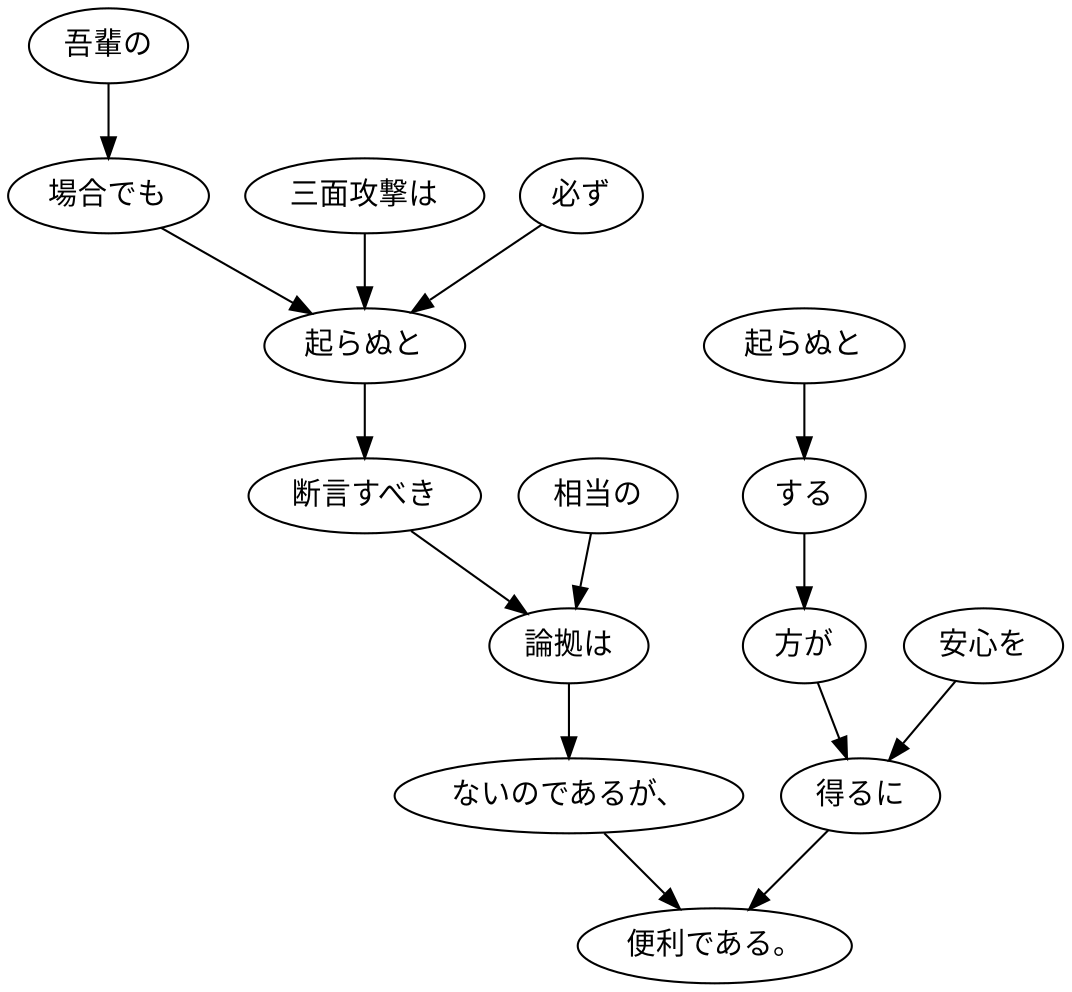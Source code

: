 digraph graph3270 {
	node0 [label="吾輩の"];
	node1 [label="場合でも"];
	node2 [label="三面攻撃は"];
	node3 [label="必ず"];
	node4 [label="起らぬと"];
	node5 [label="断言すべき"];
	node6 [label="相当の"];
	node7 [label="論拠は"];
	node8 [label="ないのであるが、"];
	node9 [label="起らぬと"];
	node10 [label="する"];
	node11 [label="方が"];
	node12 [label="安心を"];
	node13 [label="得るに"];
	node14 [label="便利である。"];
	node0 -> node1;
	node1 -> node4;
	node2 -> node4;
	node3 -> node4;
	node4 -> node5;
	node5 -> node7;
	node6 -> node7;
	node7 -> node8;
	node8 -> node14;
	node9 -> node10;
	node10 -> node11;
	node11 -> node13;
	node12 -> node13;
	node13 -> node14;
}
